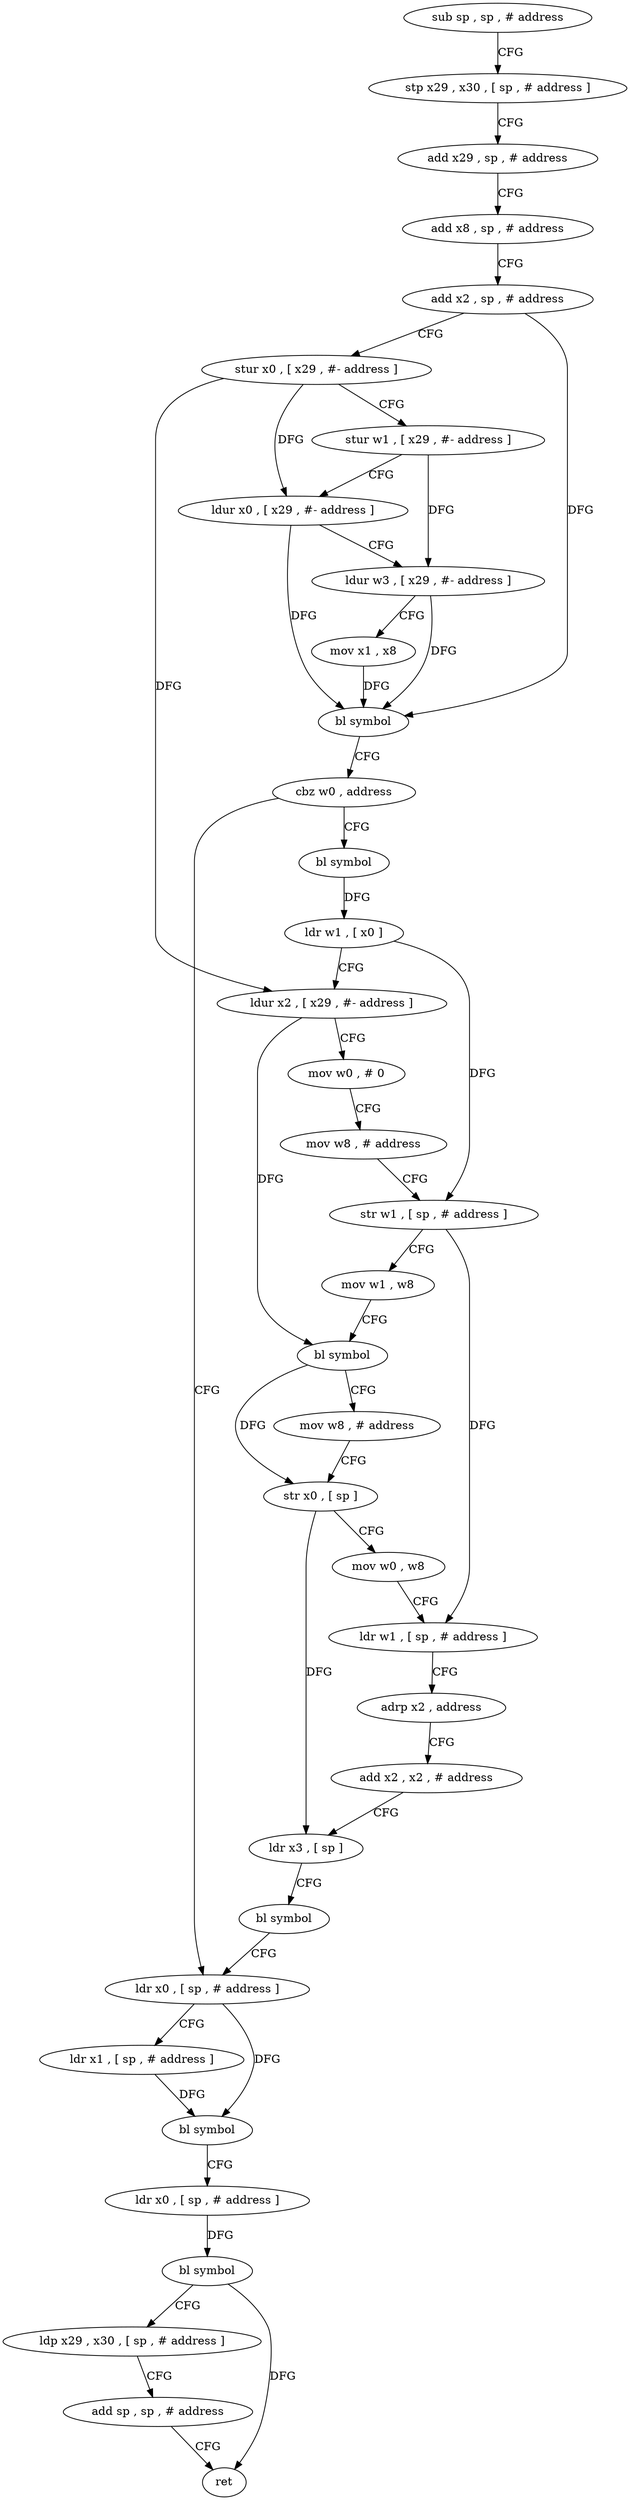 digraph "func" {
"4201108" [label = "sub sp , sp , # address" ]
"4201112" [label = "stp x29 , x30 , [ sp , # address ]" ]
"4201116" [label = "add x29 , sp , # address" ]
"4201120" [label = "add x8 , sp , # address" ]
"4201124" [label = "add x2 , sp , # address" ]
"4201128" [label = "stur x0 , [ x29 , #- address ]" ]
"4201132" [label = "stur w1 , [ x29 , #- address ]" ]
"4201136" [label = "ldur x0 , [ x29 , #- address ]" ]
"4201140" [label = "ldur w3 , [ x29 , #- address ]" ]
"4201144" [label = "mov x1 , x8" ]
"4201148" [label = "bl symbol" ]
"4201152" [label = "cbz w0 , address" ]
"4201220" [label = "ldr x0 , [ sp , # address ]" ]
"4201156" [label = "bl symbol" ]
"4201224" [label = "ldr x1 , [ sp , # address ]" ]
"4201228" [label = "bl symbol" ]
"4201232" [label = "ldr x0 , [ sp , # address ]" ]
"4201236" [label = "bl symbol" ]
"4201240" [label = "ldp x29 , x30 , [ sp , # address ]" ]
"4201244" [label = "add sp , sp , # address" ]
"4201248" [label = "ret" ]
"4201160" [label = "ldr w1 , [ x0 ]" ]
"4201164" [label = "ldur x2 , [ x29 , #- address ]" ]
"4201168" [label = "mov w0 , # 0" ]
"4201172" [label = "mov w8 , # address" ]
"4201176" [label = "str w1 , [ sp , # address ]" ]
"4201180" [label = "mov w1 , w8" ]
"4201184" [label = "bl symbol" ]
"4201188" [label = "mov w8 , # address" ]
"4201192" [label = "str x0 , [ sp ]" ]
"4201196" [label = "mov w0 , w8" ]
"4201200" [label = "ldr w1 , [ sp , # address ]" ]
"4201204" [label = "adrp x2 , address" ]
"4201208" [label = "add x2 , x2 , # address" ]
"4201212" [label = "ldr x3 , [ sp ]" ]
"4201216" [label = "bl symbol" ]
"4201108" -> "4201112" [ label = "CFG" ]
"4201112" -> "4201116" [ label = "CFG" ]
"4201116" -> "4201120" [ label = "CFG" ]
"4201120" -> "4201124" [ label = "CFG" ]
"4201124" -> "4201128" [ label = "CFG" ]
"4201124" -> "4201148" [ label = "DFG" ]
"4201128" -> "4201132" [ label = "CFG" ]
"4201128" -> "4201136" [ label = "DFG" ]
"4201128" -> "4201164" [ label = "DFG" ]
"4201132" -> "4201136" [ label = "CFG" ]
"4201132" -> "4201140" [ label = "DFG" ]
"4201136" -> "4201140" [ label = "CFG" ]
"4201136" -> "4201148" [ label = "DFG" ]
"4201140" -> "4201144" [ label = "CFG" ]
"4201140" -> "4201148" [ label = "DFG" ]
"4201144" -> "4201148" [ label = "DFG" ]
"4201148" -> "4201152" [ label = "CFG" ]
"4201152" -> "4201220" [ label = "CFG" ]
"4201152" -> "4201156" [ label = "CFG" ]
"4201220" -> "4201224" [ label = "CFG" ]
"4201220" -> "4201228" [ label = "DFG" ]
"4201156" -> "4201160" [ label = "DFG" ]
"4201224" -> "4201228" [ label = "DFG" ]
"4201228" -> "4201232" [ label = "CFG" ]
"4201232" -> "4201236" [ label = "DFG" ]
"4201236" -> "4201240" [ label = "CFG" ]
"4201236" -> "4201248" [ label = "DFG" ]
"4201240" -> "4201244" [ label = "CFG" ]
"4201244" -> "4201248" [ label = "CFG" ]
"4201160" -> "4201164" [ label = "CFG" ]
"4201160" -> "4201176" [ label = "DFG" ]
"4201164" -> "4201168" [ label = "CFG" ]
"4201164" -> "4201184" [ label = "DFG" ]
"4201168" -> "4201172" [ label = "CFG" ]
"4201172" -> "4201176" [ label = "CFG" ]
"4201176" -> "4201180" [ label = "CFG" ]
"4201176" -> "4201200" [ label = "DFG" ]
"4201180" -> "4201184" [ label = "CFG" ]
"4201184" -> "4201188" [ label = "CFG" ]
"4201184" -> "4201192" [ label = "DFG" ]
"4201188" -> "4201192" [ label = "CFG" ]
"4201192" -> "4201196" [ label = "CFG" ]
"4201192" -> "4201212" [ label = "DFG" ]
"4201196" -> "4201200" [ label = "CFG" ]
"4201200" -> "4201204" [ label = "CFG" ]
"4201204" -> "4201208" [ label = "CFG" ]
"4201208" -> "4201212" [ label = "CFG" ]
"4201212" -> "4201216" [ label = "CFG" ]
"4201216" -> "4201220" [ label = "CFG" ]
}

